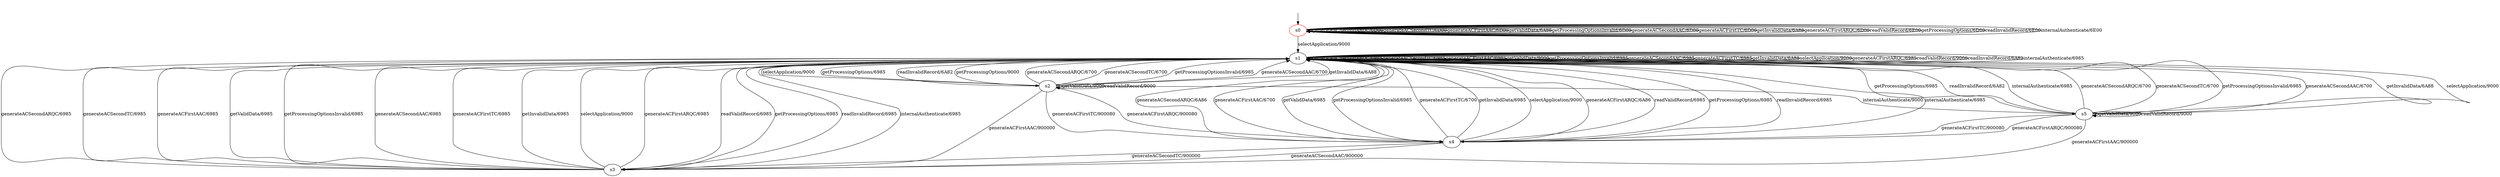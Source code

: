 digraph G {
__start0 [label="" shape="none"];
__start0 -> s0;
s0 [color="red"]
s1
s2
s3
s4
s5
s0 [label="s0"];
s0 -> s0[label="generateACSecondARQC/6D00"]
s0 -> s0[label="generateACSecondTC/6D00"]
s0 -> s0[label="generateACFirstAAC/6D00"]
s0 -> s0[label="getValidData/6A88"]
s0 -> s0[label="getProcessingOptionsInvalid/6D00"]
s0 -> s0[label="generateACSecondAAC/6D00"]
s0 -> s0[label="generateACFirstTC/6D00"]
s0 -> s0[label="getInvalidData/6A88"]
s0 -> s1[label="selectApplication/9000"]
s0 -> s0[label="generateACFirstARQC/6D00"]
s0 -> s0[label="readValidRecord/6E00"]
s0 -> s0[label="getProcessingOptions/6D00"]
s0 -> s0[label="readInvalidRecord/6E00"]
s0 -> s0[label="internalAuthenticate/6E00"]
s1 [label="s1"];
s1 -> s1[label="generateACSecondARQC/6985"]
s1 -> s1[label="generateACSecondTC/6985"]
s1 -> s1[label="generateACFirstAAC/6985"]
s1 -> s1[label="getValidData/9000"]
s1 -> s1[label="getProcessingOptionsInvalid/6985"]
s1 -> s1[label="generateACSecondAAC/6985"]
s1 -> s1[label="generateACFirstTC/6985"]
s1 -> s1[label="getInvalidData/6A88"]
s1 -> s1[label="selectApplication/9000"]
s1 -> s1[label="generateACFirstARQC/6985"]
s1 -> s1[label="readValidRecord/9000"]
s1 -> s2[label="getProcessingOptions/9000"]
s1 -> s1[label="readInvalidRecord/6A82"]
s1 -> s1[label="internalAuthenticate/6985"]
s2 [label="s2"];
s2 -> s1[label="generateACSecondARQC/6700"]
s2 -> s1[label="generateACSecondTC/6700"]
s2 -> s3[label="generateACFirstAAC/900000"]
s2 -> s2[label="getValidData/9000"]
s2 -> s1[label="getProcessingOptionsInvalid/6985"]
s2 -> s1[label="generateACSecondAAC/6700"]
s2 -> s4[label="generateACFirstTC/900080"]
s2 -> s1[label="getInvalidData/6A88"]
s2 -> s1[label="selectApplication/9000"]
s2 -> s4[label="generateACFirstARQC/900080"]
s2 -> s2[label="readValidRecord/9000"]
s2 -> s1[label="getProcessingOptions/6985"]
s2 -> s1[label="readInvalidRecord/6A82"]
s2 -> s5[label="internalAuthenticate/9000"]
s3 [label="s3"];
s3 -> s1[label="generateACSecondARQC/6985"]
s3 -> s1[label="generateACSecondTC/6985"]
s3 -> s1[label="generateACFirstAAC/6985"]
s3 -> s1[label="getValidData/6985"]
s3 -> s1[label="getProcessingOptionsInvalid/6985"]
s3 -> s1[label="generateACSecondAAC/6985"]
s3 -> s1[label="generateACFirstTC/6985"]
s3 -> s1[label="getInvalidData/6985"]
s3 -> s1[label="selectApplication/9000"]
s3 -> s1[label="generateACFirstARQC/6985"]
s3 -> s1[label="readValidRecord/6985"]
s3 -> s1[label="getProcessingOptions/6985"]
s3 -> s1[label="readInvalidRecord/6985"]
s3 -> s1[label="internalAuthenticate/6985"]
s4 [label="s4"];
s4 -> s1[label="generateACSecondARQC/6A86"]
s4 -> s3[label="generateACSecondTC/900000"]
s4 -> s1[label="generateACFirstAAC/6700"]
s4 -> s1[label="getValidData/6985"]
s4 -> s1[label="getProcessingOptionsInvalid/6985"]
s4 -> s3[label="generateACSecondAAC/900000"]
s4 -> s1[label="generateACFirstTC/6700"]
s4 -> s1[label="getInvalidData/6985"]
s4 -> s1[label="selectApplication/9000"]
s4 -> s1[label="generateACFirstARQC/6A86"]
s4 -> s1[label="readValidRecord/6985"]
s4 -> s1[label="getProcessingOptions/6985"]
s4 -> s1[label="readInvalidRecord/6985"]
s4 -> s1[label="internalAuthenticate/6985"]
s5 [label="s5"];
s5 -> s1[label="generateACSecondARQC/6700"]
s5 -> s1[label="generateACSecondTC/6700"]
s5 -> s3[label="generateACFirstAAC/900000"]
s5 -> s5[label="getValidData/9000"]
s5 -> s1[label="getProcessingOptionsInvalid/6985"]
s5 -> s1[label="generateACSecondAAC/6700"]
s5 -> s4[label="generateACFirstTC/900080"]
s5 -> s1[label="getInvalidData/6A88"]
s5 -> s1[label="selectApplication/9000"]
s5 -> s4[label="generateACFirstARQC/900080"]
s5 -> s5[label="readValidRecord/9000"]
s5 -> s1[label="getProcessingOptions/6985"]
s5 -> s1[label="readInvalidRecord/6A82"]
s5 -> s1[label="internalAuthenticate/6985"]
}
